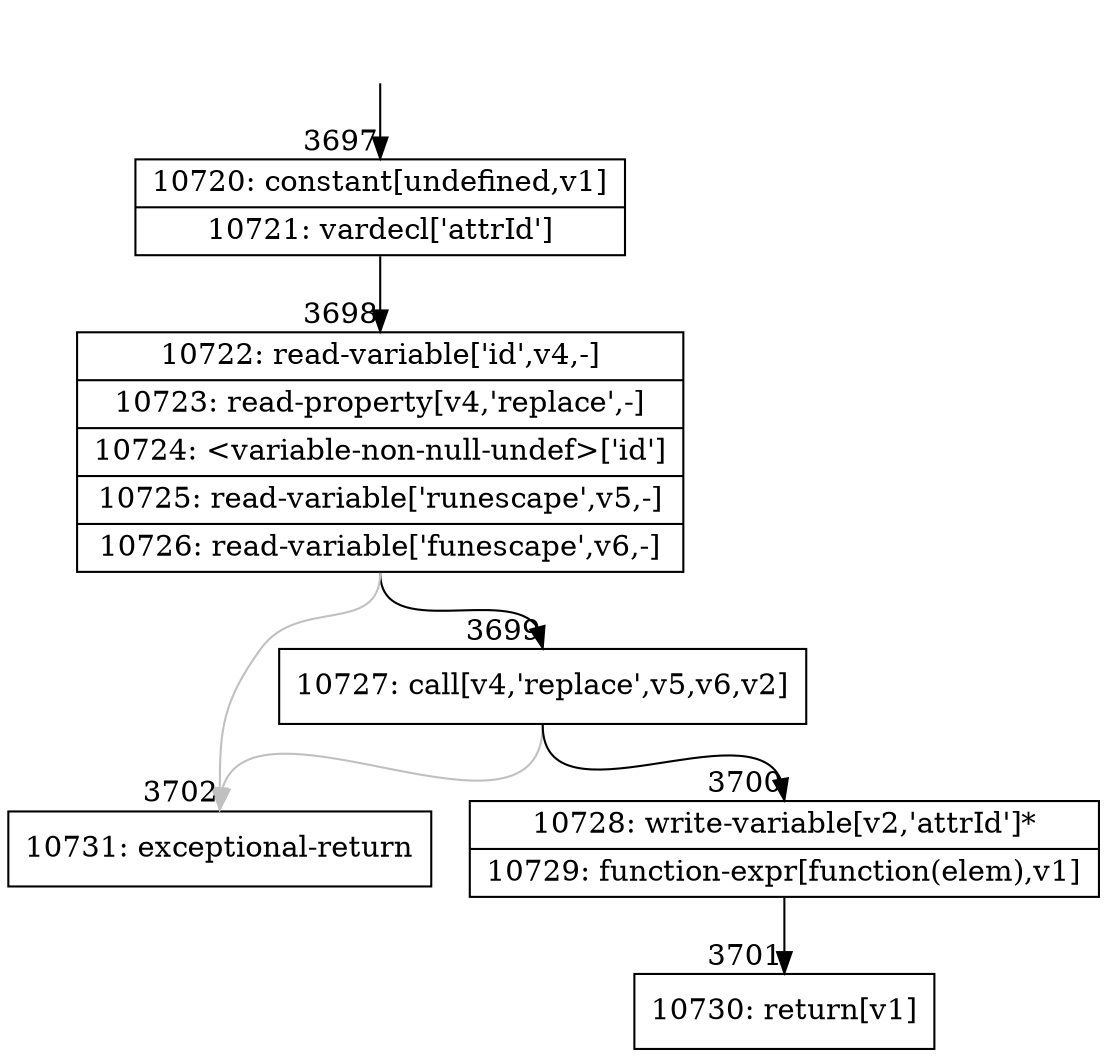 digraph {
rankdir="TD"
BB_entry242[shape=none,label=""];
BB_entry242 -> BB3697 [tailport=s, headport=n, headlabel="    3697"]
BB3697 [shape=record label="{10720: constant[undefined,v1]|10721: vardecl['attrId']}" ] 
BB3697 -> BB3698 [tailport=s, headport=n, headlabel="      3698"]
BB3698 [shape=record label="{10722: read-variable['id',v4,-]|10723: read-property[v4,'replace',-]|10724: \<variable-non-null-undef\>['id']|10725: read-variable['runescape',v5,-]|10726: read-variable['funescape',v6,-]}" ] 
BB3698 -> BB3699 [tailport=s, headport=n, headlabel="      3699"]
BB3698 -> BB3702 [tailport=s, headport=n, color=gray, headlabel="      3702"]
BB3699 [shape=record label="{10727: call[v4,'replace',v5,v6,v2]}" ] 
BB3699 -> BB3700 [tailport=s, headport=n, headlabel="      3700"]
BB3699 -> BB3702 [tailport=s, headport=n, color=gray]
BB3700 [shape=record label="{10728: write-variable[v2,'attrId']*|10729: function-expr[function(elem),v1]}" ] 
BB3700 -> BB3701 [tailport=s, headport=n, headlabel="      3701"]
BB3701 [shape=record label="{10730: return[v1]}" ] 
BB3702 [shape=record label="{10731: exceptional-return}" ] 
}
